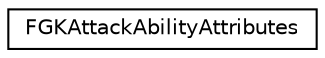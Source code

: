 digraph "Graphical Class Hierarchy"
{
 // LATEX_PDF_SIZE
  edge [fontname="Helvetica",fontsize="10",labelfontname="Helvetica",labelfontsize="10"];
  node [fontname="Helvetica",fontsize="10",shape=record];
  rankdir="LR";
  Node0 [label="FGKAttackAbilityAttributes",height=0.2,width=0.4,color="black", fillcolor="white", style="filled",URL="$structFGKAttackAbilityAttributes.html",tooltip=" "];
}
